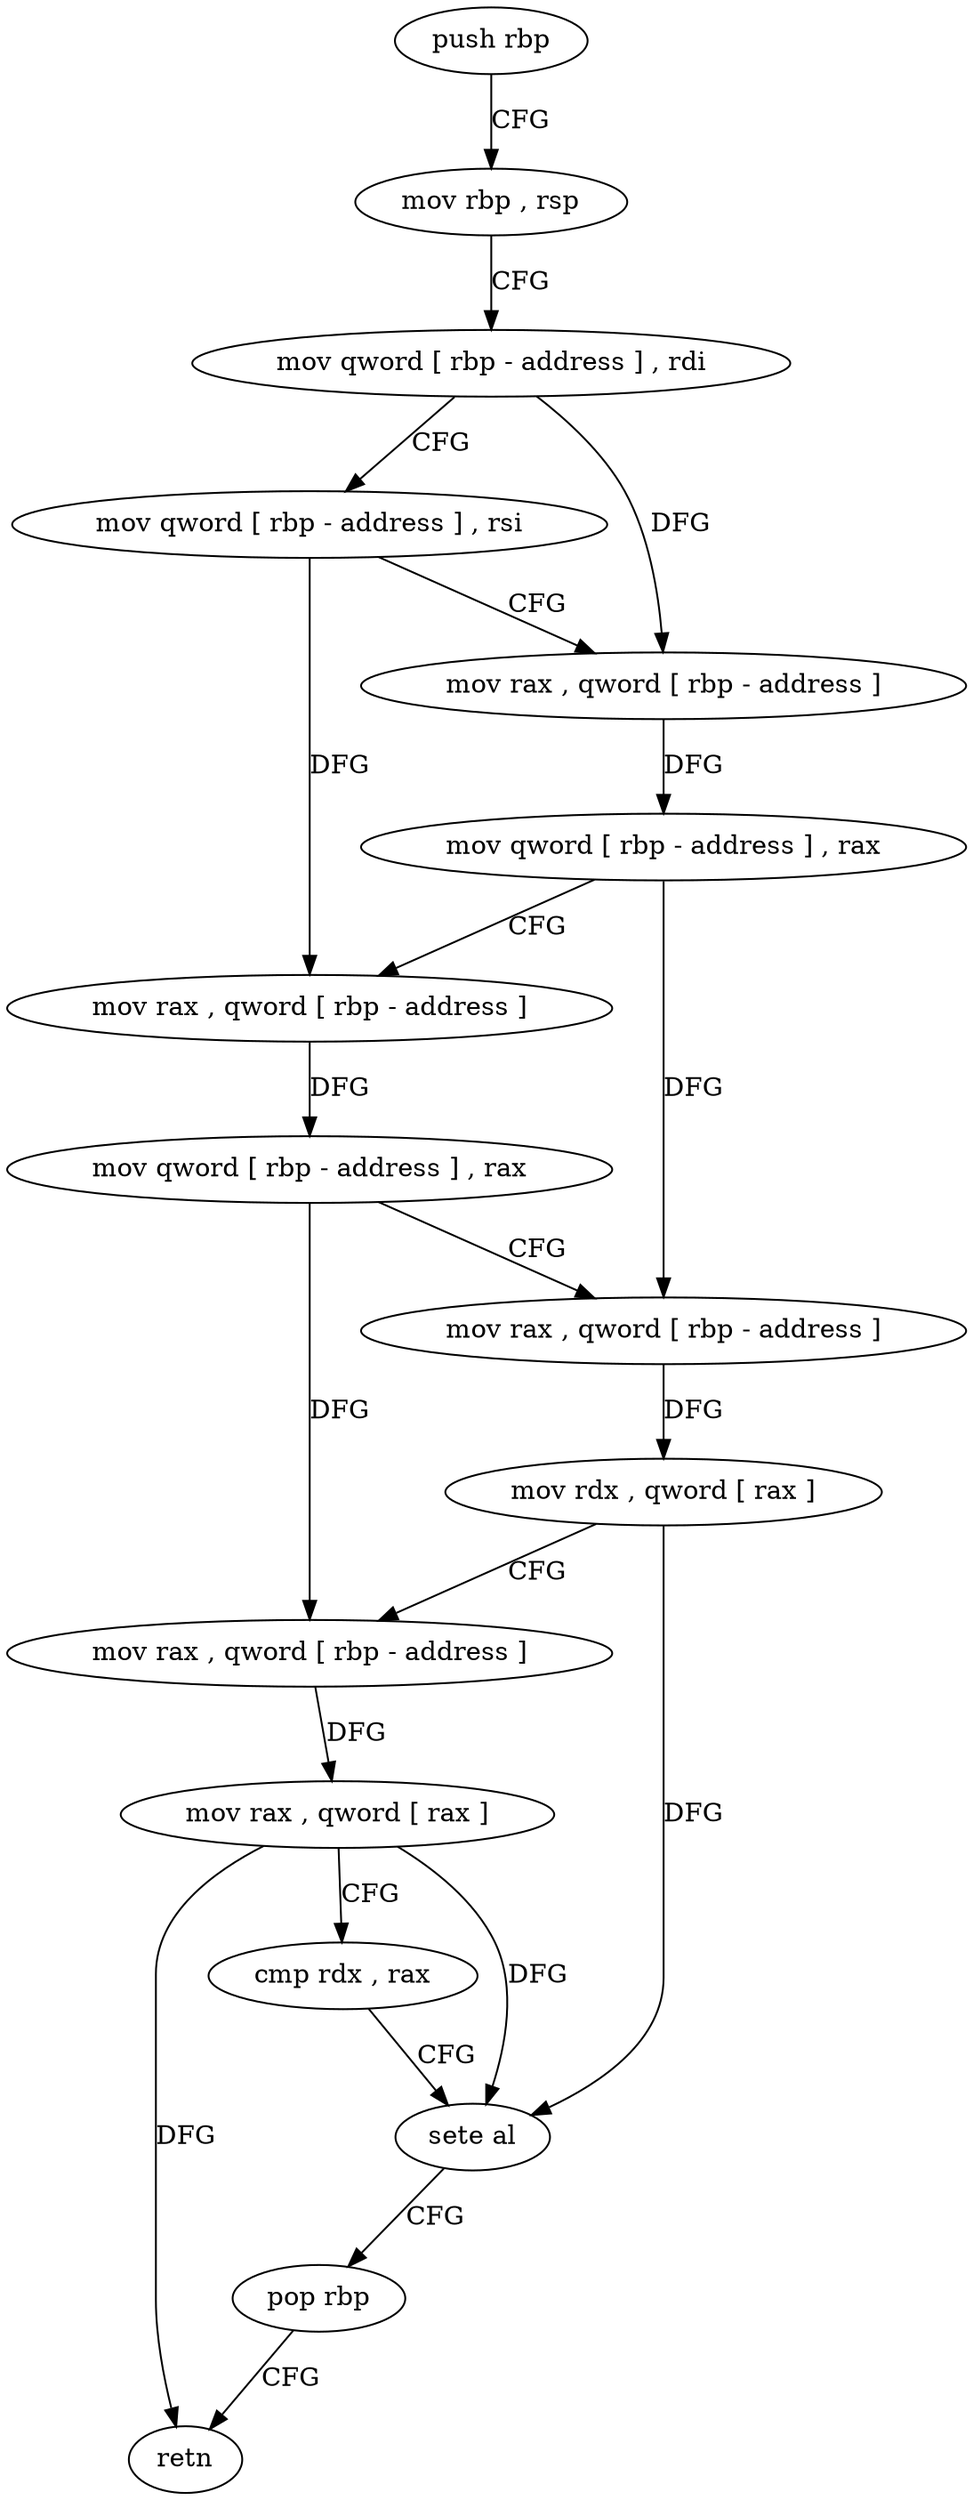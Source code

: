 digraph "func" {
"4295924" [label = "push rbp" ]
"4295925" [label = "mov rbp , rsp" ]
"4295928" [label = "mov qword [ rbp - address ] , rdi" ]
"4295932" [label = "mov qword [ rbp - address ] , rsi" ]
"4295936" [label = "mov rax , qword [ rbp - address ]" ]
"4295940" [label = "mov qword [ rbp - address ] , rax" ]
"4295944" [label = "mov rax , qword [ rbp - address ]" ]
"4295948" [label = "mov qword [ rbp - address ] , rax" ]
"4295952" [label = "mov rax , qword [ rbp - address ]" ]
"4295956" [label = "mov rdx , qword [ rax ]" ]
"4295959" [label = "mov rax , qword [ rbp - address ]" ]
"4295963" [label = "mov rax , qword [ rax ]" ]
"4295966" [label = "cmp rdx , rax" ]
"4295969" [label = "sete al" ]
"4295972" [label = "pop rbp" ]
"4295973" [label = "retn" ]
"4295924" -> "4295925" [ label = "CFG" ]
"4295925" -> "4295928" [ label = "CFG" ]
"4295928" -> "4295932" [ label = "CFG" ]
"4295928" -> "4295936" [ label = "DFG" ]
"4295932" -> "4295936" [ label = "CFG" ]
"4295932" -> "4295944" [ label = "DFG" ]
"4295936" -> "4295940" [ label = "DFG" ]
"4295940" -> "4295944" [ label = "CFG" ]
"4295940" -> "4295952" [ label = "DFG" ]
"4295944" -> "4295948" [ label = "DFG" ]
"4295948" -> "4295952" [ label = "CFG" ]
"4295948" -> "4295959" [ label = "DFG" ]
"4295952" -> "4295956" [ label = "DFG" ]
"4295956" -> "4295959" [ label = "CFG" ]
"4295956" -> "4295969" [ label = "DFG" ]
"4295959" -> "4295963" [ label = "DFG" ]
"4295963" -> "4295966" [ label = "CFG" ]
"4295963" -> "4295969" [ label = "DFG" ]
"4295963" -> "4295973" [ label = "DFG" ]
"4295966" -> "4295969" [ label = "CFG" ]
"4295969" -> "4295972" [ label = "CFG" ]
"4295972" -> "4295973" [ label = "CFG" ]
}
